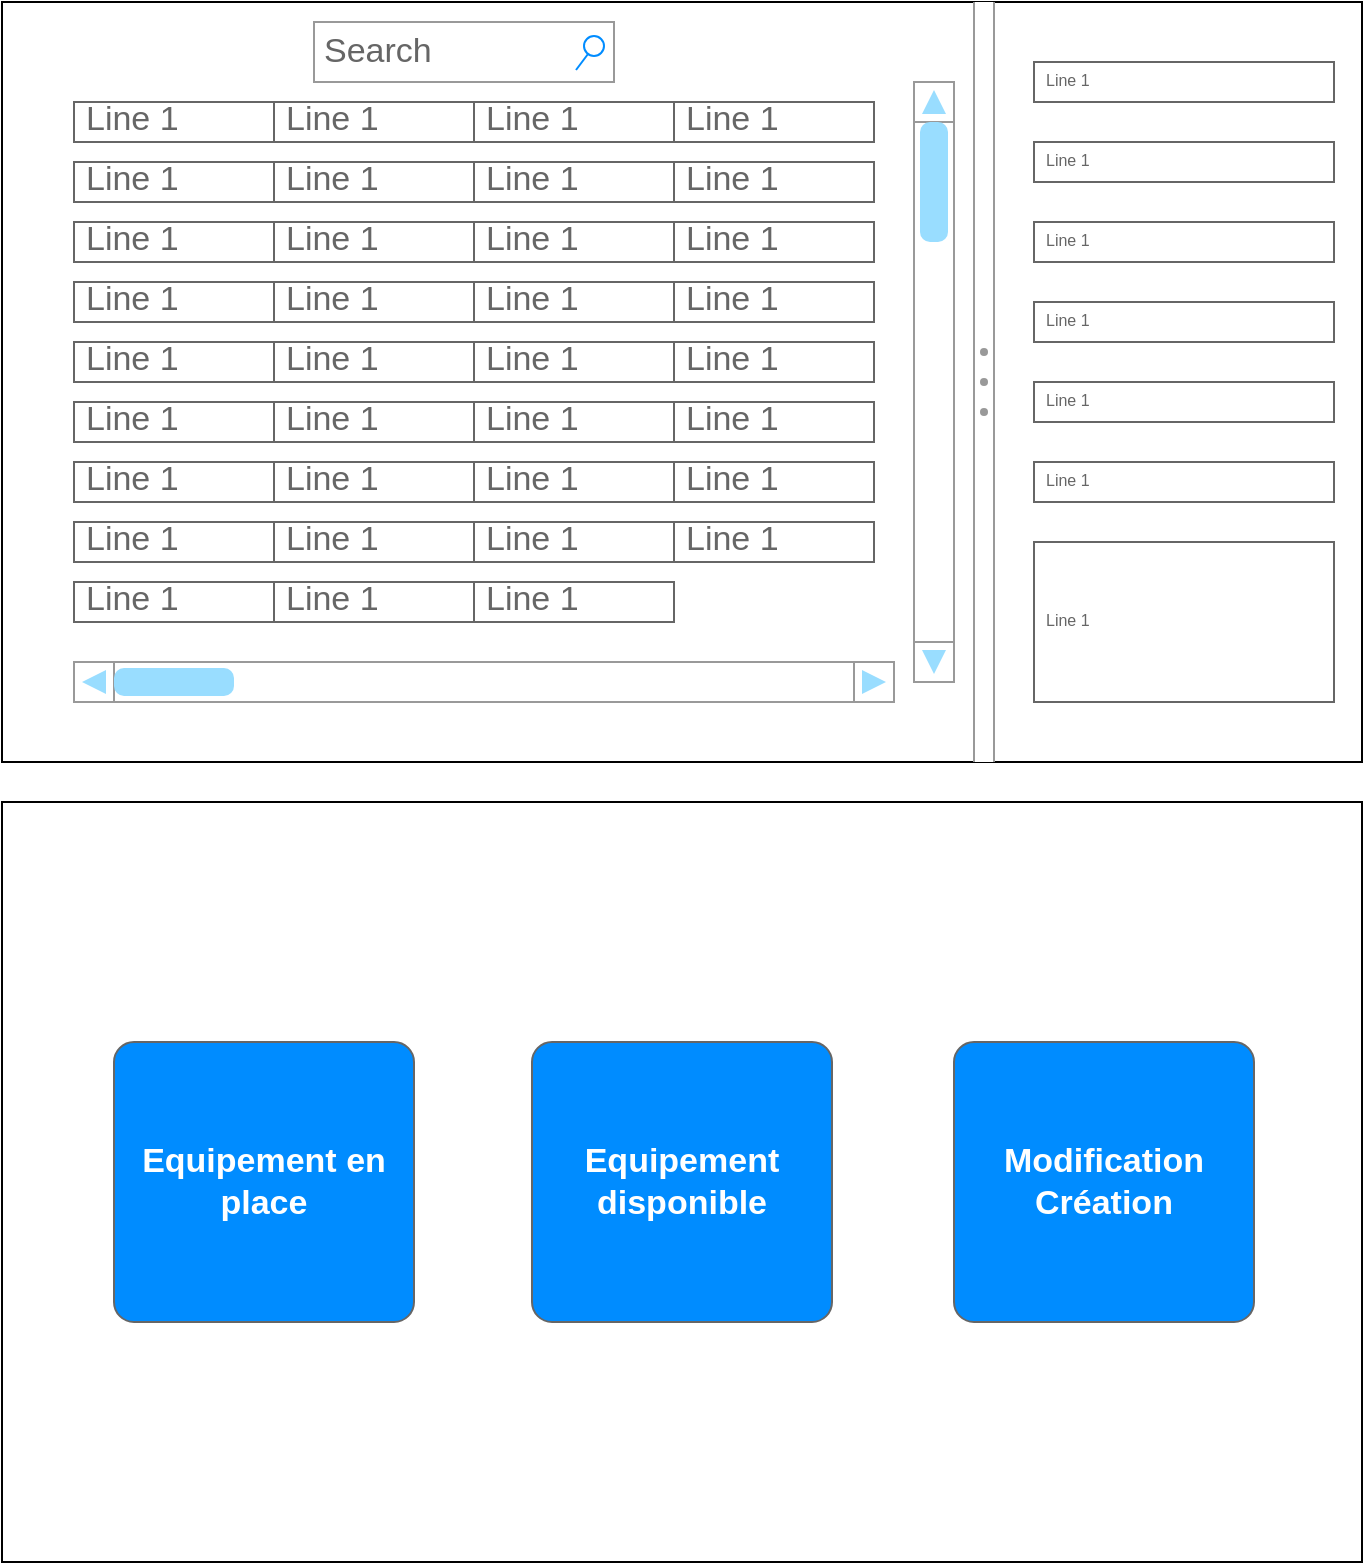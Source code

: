 <mxfile version="27.2.0">
  <diagram name="Page-1" id="8LKJEuyPxNBGUrqoEQUZ">
    <mxGraphModel dx="1042" dy="527" grid="1" gridSize="10" guides="1" tooltips="1" connect="1" arrows="1" fold="1" page="1" pageScale="1" pageWidth="827" pageHeight="1169" math="0" shadow="0">
      <root>
        <mxCell id="0" />
        <mxCell id="1" parent="0" />
        <mxCell id="R-T66y3Ku4dc0HnjRfM0-2" value="" style="rounded=0;whiteSpace=wrap;html=1;" vertex="1" parent="1">
          <mxGeometry x="74" y="40" width="680" height="380" as="geometry" />
        </mxCell>
        <mxCell id="R-T66y3Ku4dc0HnjRfM0-3" value="Line 1" style="strokeWidth=1;shadow=0;dashed=0;align=center;html=1;shape=mxgraph.mockup.text.textBox;fontColor=#666666;align=left;fontSize=17;spacingLeft=4;spacingTop=-3;whiteSpace=wrap;strokeColor=#666666;mainText=" vertex="1" parent="1">
          <mxGeometry x="110" y="90" width="100" height="20" as="geometry" />
        </mxCell>
        <mxCell id="R-T66y3Ku4dc0HnjRfM0-4" value="Line 1" style="strokeWidth=1;shadow=0;dashed=0;align=center;html=1;shape=mxgraph.mockup.text.textBox;fontColor=#666666;align=left;fontSize=17;spacingLeft=4;spacingTop=-3;whiteSpace=wrap;strokeColor=#666666;mainText=" vertex="1" parent="1">
          <mxGeometry x="210" y="90" width="100" height="20" as="geometry" />
        </mxCell>
        <mxCell id="R-T66y3Ku4dc0HnjRfM0-6" value="Line 1" style="strokeWidth=1;shadow=0;dashed=0;align=center;html=1;shape=mxgraph.mockup.text.textBox;fontColor=#666666;align=left;fontSize=17;spacingLeft=4;spacingTop=-3;whiteSpace=wrap;strokeColor=#666666;mainText=" vertex="1" parent="1">
          <mxGeometry x="310" y="90" width="100" height="20" as="geometry" />
        </mxCell>
        <mxCell id="R-T66y3Ku4dc0HnjRfM0-7" value="Line 1" style="strokeWidth=1;shadow=0;dashed=0;align=center;html=1;shape=mxgraph.mockup.text.textBox;fontColor=#666666;align=left;fontSize=17;spacingLeft=4;spacingTop=-3;whiteSpace=wrap;strokeColor=#666666;mainText=" vertex="1" parent="1">
          <mxGeometry x="410" y="90" width="100" height="20" as="geometry" />
        </mxCell>
        <mxCell id="R-T66y3Ku4dc0HnjRfM0-13" value="Line 1" style="strokeWidth=1;shadow=0;dashed=0;align=center;html=1;shape=mxgraph.mockup.text.textBox;fontColor=#666666;align=left;fontSize=17;spacingLeft=4;spacingTop=-3;whiteSpace=wrap;strokeColor=#666666;mainText=" vertex="1" parent="1">
          <mxGeometry x="110" y="120" width="100" height="20" as="geometry" />
        </mxCell>
        <mxCell id="R-T66y3Ku4dc0HnjRfM0-14" value="Line 1" style="strokeWidth=1;shadow=0;dashed=0;align=center;html=1;shape=mxgraph.mockup.text.textBox;fontColor=#666666;align=left;fontSize=17;spacingLeft=4;spacingTop=-3;whiteSpace=wrap;strokeColor=#666666;mainText=" vertex="1" parent="1">
          <mxGeometry x="210" y="120" width="100" height="20" as="geometry" />
        </mxCell>
        <mxCell id="R-T66y3Ku4dc0HnjRfM0-15" value="Line 1" style="strokeWidth=1;shadow=0;dashed=0;align=center;html=1;shape=mxgraph.mockup.text.textBox;fontColor=#666666;align=left;fontSize=17;spacingLeft=4;spacingTop=-3;whiteSpace=wrap;strokeColor=#666666;mainText=" vertex="1" parent="1">
          <mxGeometry x="310" y="120" width="100" height="20" as="geometry" />
        </mxCell>
        <mxCell id="R-T66y3Ku4dc0HnjRfM0-16" value="Line 1" style="strokeWidth=1;shadow=0;dashed=0;align=center;html=1;shape=mxgraph.mockup.text.textBox;fontColor=#666666;align=left;fontSize=17;spacingLeft=4;spacingTop=-3;whiteSpace=wrap;strokeColor=#666666;mainText=" vertex="1" parent="1">
          <mxGeometry x="410" y="120" width="100" height="20" as="geometry" />
        </mxCell>
        <mxCell id="R-T66y3Ku4dc0HnjRfM0-17" value="Line 1" style="strokeWidth=1;shadow=0;dashed=0;align=center;html=1;shape=mxgraph.mockup.text.textBox;fontColor=#666666;align=left;fontSize=17;spacingLeft=4;spacingTop=-3;whiteSpace=wrap;strokeColor=#666666;mainText=" vertex="1" parent="1">
          <mxGeometry x="110" y="150" width="100" height="20" as="geometry" />
        </mxCell>
        <mxCell id="R-T66y3Ku4dc0HnjRfM0-18" value="Line 1" style="strokeWidth=1;shadow=0;dashed=0;align=center;html=1;shape=mxgraph.mockup.text.textBox;fontColor=#666666;align=left;fontSize=17;spacingLeft=4;spacingTop=-3;whiteSpace=wrap;strokeColor=#666666;mainText=" vertex="1" parent="1">
          <mxGeometry x="210" y="150" width="100" height="20" as="geometry" />
        </mxCell>
        <mxCell id="R-T66y3Ku4dc0HnjRfM0-19" value="Line 1" style="strokeWidth=1;shadow=0;dashed=0;align=center;html=1;shape=mxgraph.mockup.text.textBox;fontColor=#666666;align=left;fontSize=17;spacingLeft=4;spacingTop=-3;whiteSpace=wrap;strokeColor=#666666;mainText=" vertex="1" parent="1">
          <mxGeometry x="310" y="150" width="100" height="20" as="geometry" />
        </mxCell>
        <mxCell id="R-T66y3Ku4dc0HnjRfM0-20" value="Line 1" style="strokeWidth=1;shadow=0;dashed=0;align=center;html=1;shape=mxgraph.mockup.text.textBox;fontColor=#666666;align=left;fontSize=17;spacingLeft=4;spacingTop=-3;whiteSpace=wrap;strokeColor=#666666;mainText=" vertex="1" parent="1">
          <mxGeometry x="410" y="150" width="100" height="20" as="geometry" />
        </mxCell>
        <mxCell id="R-T66y3Ku4dc0HnjRfM0-21" value="Line 1" style="strokeWidth=1;shadow=0;dashed=0;align=center;html=1;shape=mxgraph.mockup.text.textBox;fontColor=#666666;align=left;fontSize=17;spacingLeft=4;spacingTop=-3;whiteSpace=wrap;strokeColor=#666666;mainText=" vertex="1" parent="1">
          <mxGeometry x="110" y="180" width="100" height="20" as="geometry" />
        </mxCell>
        <mxCell id="R-T66y3Ku4dc0HnjRfM0-22" value="Line 1" style="strokeWidth=1;shadow=0;dashed=0;align=center;html=1;shape=mxgraph.mockup.text.textBox;fontColor=#666666;align=left;fontSize=17;spacingLeft=4;spacingTop=-3;whiteSpace=wrap;strokeColor=#666666;mainText=" vertex="1" parent="1">
          <mxGeometry x="210" y="180" width="100" height="20" as="geometry" />
        </mxCell>
        <mxCell id="R-T66y3Ku4dc0HnjRfM0-23" value="Line 1" style="strokeWidth=1;shadow=0;dashed=0;align=center;html=1;shape=mxgraph.mockup.text.textBox;fontColor=#666666;align=left;fontSize=17;spacingLeft=4;spacingTop=-3;whiteSpace=wrap;strokeColor=#666666;mainText=" vertex="1" parent="1">
          <mxGeometry x="310" y="180" width="100" height="20" as="geometry" />
        </mxCell>
        <mxCell id="R-T66y3Ku4dc0HnjRfM0-24" value="Line 1" style="strokeWidth=1;shadow=0;dashed=0;align=center;html=1;shape=mxgraph.mockup.text.textBox;fontColor=#666666;align=left;fontSize=17;spacingLeft=4;spacingTop=-3;whiteSpace=wrap;strokeColor=#666666;mainText=" vertex="1" parent="1">
          <mxGeometry x="410" y="180" width="100" height="20" as="geometry" />
        </mxCell>
        <mxCell id="R-T66y3Ku4dc0HnjRfM0-25" value="Line 1" style="strokeWidth=1;shadow=0;dashed=0;align=center;html=1;shape=mxgraph.mockup.text.textBox;fontColor=#666666;align=left;fontSize=17;spacingLeft=4;spacingTop=-3;whiteSpace=wrap;strokeColor=#666666;mainText=" vertex="1" parent="1">
          <mxGeometry x="110" y="210" width="100" height="20" as="geometry" />
        </mxCell>
        <mxCell id="R-T66y3Ku4dc0HnjRfM0-26" value="Line 1" style="strokeWidth=1;shadow=0;dashed=0;align=center;html=1;shape=mxgraph.mockup.text.textBox;fontColor=#666666;align=left;fontSize=17;spacingLeft=4;spacingTop=-3;whiteSpace=wrap;strokeColor=#666666;mainText=" vertex="1" parent="1">
          <mxGeometry x="210" y="210" width="100" height="20" as="geometry" />
        </mxCell>
        <mxCell id="R-T66y3Ku4dc0HnjRfM0-27" value="Line 1" style="strokeWidth=1;shadow=0;dashed=0;align=center;html=1;shape=mxgraph.mockup.text.textBox;fontColor=#666666;align=left;fontSize=17;spacingLeft=4;spacingTop=-3;whiteSpace=wrap;strokeColor=#666666;mainText=" vertex="1" parent="1">
          <mxGeometry x="310" y="210" width="100" height="20" as="geometry" />
        </mxCell>
        <mxCell id="R-T66y3Ku4dc0HnjRfM0-28" value="Line 1" style="strokeWidth=1;shadow=0;dashed=0;align=center;html=1;shape=mxgraph.mockup.text.textBox;fontColor=#666666;align=left;fontSize=17;spacingLeft=4;spacingTop=-3;whiteSpace=wrap;strokeColor=#666666;mainText=" vertex="1" parent="1">
          <mxGeometry x="410" y="210" width="100" height="20" as="geometry" />
        </mxCell>
        <mxCell id="R-T66y3Ku4dc0HnjRfM0-29" value="Line 1" style="strokeWidth=1;shadow=0;dashed=0;align=center;html=1;shape=mxgraph.mockup.text.textBox;fontColor=#666666;align=left;fontSize=17;spacingLeft=4;spacingTop=-3;whiteSpace=wrap;strokeColor=#666666;mainText=" vertex="1" parent="1">
          <mxGeometry x="110" y="240" width="100" height="20" as="geometry" />
        </mxCell>
        <mxCell id="R-T66y3Ku4dc0HnjRfM0-30" value="Line 1" style="strokeWidth=1;shadow=0;dashed=0;align=center;html=1;shape=mxgraph.mockup.text.textBox;fontColor=#666666;align=left;fontSize=17;spacingLeft=4;spacingTop=-3;whiteSpace=wrap;strokeColor=#666666;mainText=" vertex="1" parent="1">
          <mxGeometry x="210" y="240" width="100" height="20" as="geometry" />
        </mxCell>
        <mxCell id="R-T66y3Ku4dc0HnjRfM0-31" value="Line 1" style="strokeWidth=1;shadow=0;dashed=0;align=center;html=1;shape=mxgraph.mockup.text.textBox;fontColor=#666666;align=left;fontSize=17;spacingLeft=4;spacingTop=-3;whiteSpace=wrap;strokeColor=#666666;mainText=" vertex="1" parent="1">
          <mxGeometry x="310" y="240" width="100" height="20" as="geometry" />
        </mxCell>
        <mxCell id="R-T66y3Ku4dc0HnjRfM0-32" value="Line 1" style="strokeWidth=1;shadow=0;dashed=0;align=center;html=1;shape=mxgraph.mockup.text.textBox;fontColor=#666666;align=left;fontSize=17;spacingLeft=4;spacingTop=-3;whiteSpace=wrap;strokeColor=#666666;mainText=" vertex="1" parent="1">
          <mxGeometry x="410" y="240" width="100" height="20" as="geometry" />
        </mxCell>
        <mxCell id="R-T66y3Ku4dc0HnjRfM0-33" value="Line 1" style="strokeWidth=1;shadow=0;dashed=0;align=center;html=1;shape=mxgraph.mockup.text.textBox;fontColor=#666666;align=left;fontSize=17;spacingLeft=4;spacingTop=-3;whiteSpace=wrap;strokeColor=#666666;mainText=" vertex="1" parent="1">
          <mxGeometry x="110" y="270" width="100" height="20" as="geometry" />
        </mxCell>
        <mxCell id="R-T66y3Ku4dc0HnjRfM0-34" value="Line 1" style="strokeWidth=1;shadow=0;dashed=0;align=center;html=1;shape=mxgraph.mockup.text.textBox;fontColor=#666666;align=left;fontSize=17;spacingLeft=4;spacingTop=-3;whiteSpace=wrap;strokeColor=#666666;mainText=" vertex="1" parent="1">
          <mxGeometry x="210" y="270" width="100" height="20" as="geometry" />
        </mxCell>
        <mxCell id="R-T66y3Ku4dc0HnjRfM0-35" value="Line 1" style="strokeWidth=1;shadow=0;dashed=0;align=center;html=1;shape=mxgraph.mockup.text.textBox;fontColor=#666666;align=left;fontSize=17;spacingLeft=4;spacingTop=-3;whiteSpace=wrap;strokeColor=#666666;mainText=" vertex="1" parent="1">
          <mxGeometry x="310" y="270" width="100" height="20" as="geometry" />
        </mxCell>
        <mxCell id="R-T66y3Ku4dc0HnjRfM0-36" value="Line 1" style="strokeWidth=1;shadow=0;dashed=0;align=center;html=1;shape=mxgraph.mockup.text.textBox;fontColor=#666666;align=left;fontSize=17;spacingLeft=4;spacingTop=-3;whiteSpace=wrap;strokeColor=#666666;mainText=" vertex="1" parent="1">
          <mxGeometry x="410" y="270" width="100" height="20" as="geometry" />
        </mxCell>
        <mxCell id="R-T66y3Ku4dc0HnjRfM0-37" value="Line 1" style="strokeWidth=1;shadow=0;dashed=0;align=center;html=1;shape=mxgraph.mockup.text.textBox;fontColor=#666666;align=left;fontSize=17;spacingLeft=4;spacingTop=-3;whiteSpace=wrap;strokeColor=#666666;mainText=" vertex="1" parent="1">
          <mxGeometry x="110" y="300" width="100" height="20" as="geometry" />
        </mxCell>
        <mxCell id="R-T66y3Ku4dc0HnjRfM0-38" value="Line 1" style="strokeWidth=1;shadow=0;dashed=0;align=center;html=1;shape=mxgraph.mockup.text.textBox;fontColor=#666666;align=left;fontSize=17;spacingLeft=4;spacingTop=-3;whiteSpace=wrap;strokeColor=#666666;mainText=" vertex="1" parent="1">
          <mxGeometry x="210" y="300" width="100" height="20" as="geometry" />
        </mxCell>
        <mxCell id="R-T66y3Ku4dc0HnjRfM0-39" value="Line 1" style="strokeWidth=1;shadow=0;dashed=0;align=center;html=1;shape=mxgraph.mockup.text.textBox;fontColor=#666666;align=left;fontSize=17;spacingLeft=4;spacingTop=-3;whiteSpace=wrap;strokeColor=#666666;mainText=" vertex="1" parent="1">
          <mxGeometry x="310" y="300" width="100" height="20" as="geometry" />
        </mxCell>
        <mxCell id="R-T66y3Ku4dc0HnjRfM0-40" value="Line 1" style="strokeWidth=1;shadow=0;dashed=0;align=center;html=1;shape=mxgraph.mockup.text.textBox;fontColor=#666666;align=left;fontSize=17;spacingLeft=4;spacingTop=-3;whiteSpace=wrap;strokeColor=#666666;mainText=" vertex="1" parent="1">
          <mxGeometry x="410" y="300" width="100" height="20" as="geometry" />
        </mxCell>
        <mxCell id="R-T66y3Ku4dc0HnjRfM0-41" value="Line 1" style="strokeWidth=1;shadow=0;dashed=0;align=center;html=1;shape=mxgraph.mockup.text.textBox;fontColor=#666666;align=left;fontSize=17;spacingLeft=4;spacingTop=-3;whiteSpace=wrap;strokeColor=#666666;mainText=" vertex="1" parent="1">
          <mxGeometry x="110" y="330" width="100" height="20" as="geometry" />
        </mxCell>
        <mxCell id="R-T66y3Ku4dc0HnjRfM0-42" value="Line 1" style="strokeWidth=1;shadow=0;dashed=0;align=center;html=1;shape=mxgraph.mockup.text.textBox;fontColor=#666666;align=left;fontSize=17;spacingLeft=4;spacingTop=-3;whiteSpace=wrap;strokeColor=#666666;mainText=" vertex="1" parent="1">
          <mxGeometry x="210" y="330" width="100" height="20" as="geometry" />
        </mxCell>
        <mxCell id="R-T66y3Ku4dc0HnjRfM0-43" value="Line 1" style="strokeWidth=1;shadow=0;dashed=0;align=center;html=1;shape=mxgraph.mockup.text.textBox;fontColor=#666666;align=left;fontSize=17;spacingLeft=4;spacingTop=-3;whiteSpace=wrap;strokeColor=#666666;mainText=" vertex="1" parent="1">
          <mxGeometry x="310" y="330" width="100" height="20" as="geometry" />
        </mxCell>
        <mxCell id="R-T66y3Ku4dc0HnjRfM0-44" value="" style="verticalLabelPosition=bottom;shadow=0;dashed=0;align=center;html=1;verticalAlign=top;strokeWidth=1;shape=mxgraph.mockup.navigation.scrollBar;strokeColor=#999999;barPos=100;fillColor2=#99ddff;strokeColor2=none;direction=north;" vertex="1" parent="1">
          <mxGeometry x="530" y="80" width="20" height="300" as="geometry" />
        </mxCell>
        <mxCell id="R-T66y3Ku4dc0HnjRfM0-45" value="" style="verticalLabelPosition=bottom;shadow=0;dashed=0;align=center;html=1;verticalAlign=top;strokeWidth=1;shape=mxgraph.mockup.navigation.scrollBar;strokeColor=#999999;barPos=0;fillColor2=#99ddff;strokeColor2=none;direction=north;rotation=90;" vertex="1" parent="1">
          <mxGeometry x="305" y="175" width="20" height="410" as="geometry" />
        </mxCell>
        <mxCell id="R-T66y3Ku4dc0HnjRfM0-46" value="" style="verticalLabelPosition=bottom;shadow=0;dashed=0;align=center;html=1;verticalAlign=top;strokeWidth=1;shape=mxgraph.mockup.forms.splitter;strokeColor=#999999;direction=north;" vertex="1" parent="1">
          <mxGeometry x="560" y="40" width="10" height="380" as="geometry" />
        </mxCell>
        <mxCell id="R-T66y3Ku4dc0HnjRfM0-47" value="Search" style="strokeWidth=1;shadow=0;dashed=0;align=center;html=1;shape=mxgraph.mockup.forms.searchBox;strokeColor=#999999;mainText=;strokeColor2=#008cff;fontColor=#666666;fontSize=17;align=left;spacingLeft=3;whiteSpace=wrap;" vertex="1" parent="1">
          <mxGeometry x="230" y="50" width="150" height="30" as="geometry" />
        </mxCell>
        <mxCell id="R-T66y3Ku4dc0HnjRfM0-48" value="Line 1" style="strokeWidth=1;shadow=0;dashed=0;align=center;html=1;shape=mxgraph.mockup.text.textBox;fontColor=#666666;align=left;fontSize=8;spacingLeft=4;spacingTop=-3;whiteSpace=wrap;strokeColor=#666666;mainText=" vertex="1" parent="1">
          <mxGeometry x="590" y="70" width="150" height="20" as="geometry" />
        </mxCell>
        <mxCell id="R-T66y3Ku4dc0HnjRfM0-49" value="Line 1" style="strokeWidth=1;shadow=0;dashed=0;align=center;html=1;shape=mxgraph.mockup.text.textBox;fontColor=#666666;align=left;fontSize=8;spacingLeft=4;spacingTop=-3;whiteSpace=wrap;strokeColor=#666666;mainText=" vertex="1" parent="1">
          <mxGeometry x="590" y="110" width="150" height="20" as="geometry" />
        </mxCell>
        <mxCell id="R-T66y3Ku4dc0HnjRfM0-50" value="Line 1" style="strokeWidth=1;shadow=0;dashed=0;align=center;html=1;shape=mxgraph.mockup.text.textBox;fontColor=#666666;align=left;fontSize=8;spacingLeft=4;spacingTop=-3;whiteSpace=wrap;strokeColor=#666666;mainText=" vertex="1" parent="1">
          <mxGeometry x="590" y="150" width="150" height="20" as="geometry" />
        </mxCell>
        <mxCell id="R-T66y3Ku4dc0HnjRfM0-51" value="Line 1" style="strokeWidth=1;shadow=0;dashed=0;align=center;html=1;shape=mxgraph.mockup.text.textBox;fontColor=#666666;align=left;fontSize=8;spacingLeft=4;spacingTop=-3;whiteSpace=wrap;strokeColor=#666666;mainText=" vertex="1" parent="1">
          <mxGeometry x="590" y="190" width="150" height="20" as="geometry" />
        </mxCell>
        <mxCell id="R-T66y3Ku4dc0HnjRfM0-52" value="Line 1" style="strokeWidth=1;shadow=0;dashed=0;align=center;html=1;shape=mxgraph.mockup.text.textBox;fontColor=#666666;align=left;fontSize=8;spacingLeft=4;spacingTop=-3;whiteSpace=wrap;strokeColor=#666666;mainText=" vertex="1" parent="1">
          <mxGeometry x="590" y="230" width="150" height="20" as="geometry" />
        </mxCell>
        <mxCell id="R-T66y3Ku4dc0HnjRfM0-53" value="Line 1" style="strokeWidth=1;shadow=0;dashed=0;align=center;html=1;shape=mxgraph.mockup.text.textBox;fontColor=#666666;align=left;fontSize=8;spacingLeft=4;spacingTop=-3;whiteSpace=wrap;strokeColor=#666666;mainText=" vertex="1" parent="1">
          <mxGeometry x="590" y="270" width="150" height="20" as="geometry" />
        </mxCell>
        <mxCell id="R-T66y3Ku4dc0HnjRfM0-54" value="Line 1" style="strokeWidth=1;shadow=0;dashed=0;align=center;html=1;shape=mxgraph.mockup.text.textBox;fontColor=#666666;align=left;fontSize=8;spacingLeft=4;spacingTop=-3;whiteSpace=wrap;strokeColor=#666666;mainText=" vertex="1" parent="1">
          <mxGeometry x="590" y="310" width="150" height="80" as="geometry" />
        </mxCell>
        <mxCell id="R-T66y3Ku4dc0HnjRfM0-55" value="" style="rounded=0;whiteSpace=wrap;html=1;" vertex="1" parent="1">
          <mxGeometry x="74" y="440" width="680" height="380" as="geometry" />
        </mxCell>
        <mxCell id="R-T66y3Ku4dc0HnjRfM0-56" value="Equipement en place" style="strokeWidth=1;shadow=0;dashed=0;align=center;html=1;shape=mxgraph.mockup.buttons.button;strokeColor=#666666;fontColor=#ffffff;mainText=;buttonStyle=round;fontSize=17;fontStyle=1;fillColor=#008cff;whiteSpace=wrap;" vertex="1" parent="1">
          <mxGeometry x="130" y="560" width="150" height="140" as="geometry" />
        </mxCell>
        <mxCell id="R-T66y3Ku4dc0HnjRfM0-57" value="Equipement disponible" style="strokeWidth=1;shadow=0;dashed=0;align=center;html=1;shape=mxgraph.mockup.buttons.button;strokeColor=#666666;fontColor=#ffffff;mainText=;buttonStyle=round;fontSize=17;fontStyle=1;fillColor=#008cff;whiteSpace=wrap;" vertex="1" parent="1">
          <mxGeometry x="339" y="560" width="150" height="140" as="geometry" />
        </mxCell>
        <mxCell id="R-T66y3Ku4dc0HnjRfM0-58" value="Modification&lt;div&gt;Création&lt;/div&gt;" style="strokeWidth=1;shadow=0;dashed=0;align=center;html=1;shape=mxgraph.mockup.buttons.button;strokeColor=#666666;fontColor=#ffffff;mainText=;buttonStyle=round;fontSize=17;fontStyle=1;fillColor=#008cff;whiteSpace=wrap;" vertex="1" parent="1">
          <mxGeometry x="550" y="560" width="150" height="140" as="geometry" />
        </mxCell>
      </root>
    </mxGraphModel>
  </diagram>
</mxfile>
